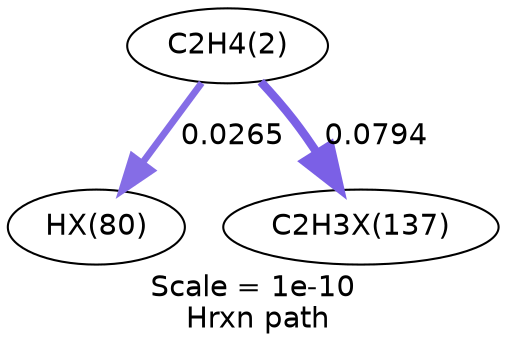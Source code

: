 digraph reaction_paths {
center=1;
s5 -> s22[fontname="Helvetica", style="setlinewidth(3.26)", arrowsize=1.63, color="0.7, 0.526, 0.9"
, label=" 0.0265"];
s5 -> s23[fontname="Helvetica", style="setlinewidth(4.09)", arrowsize=2.04, color="0.7, 0.579, 0.9"
, label=" 0.0794"];
s5 [ fontname="Helvetica", label="C2H4(2)"];
s22 [ fontname="Helvetica", label="HX(80)"];
s23 [ fontname="Helvetica", label="C2H3X(137)"];
 label = "Scale = 1e-10\l Hrxn path";
 fontname = "Helvetica";
}
